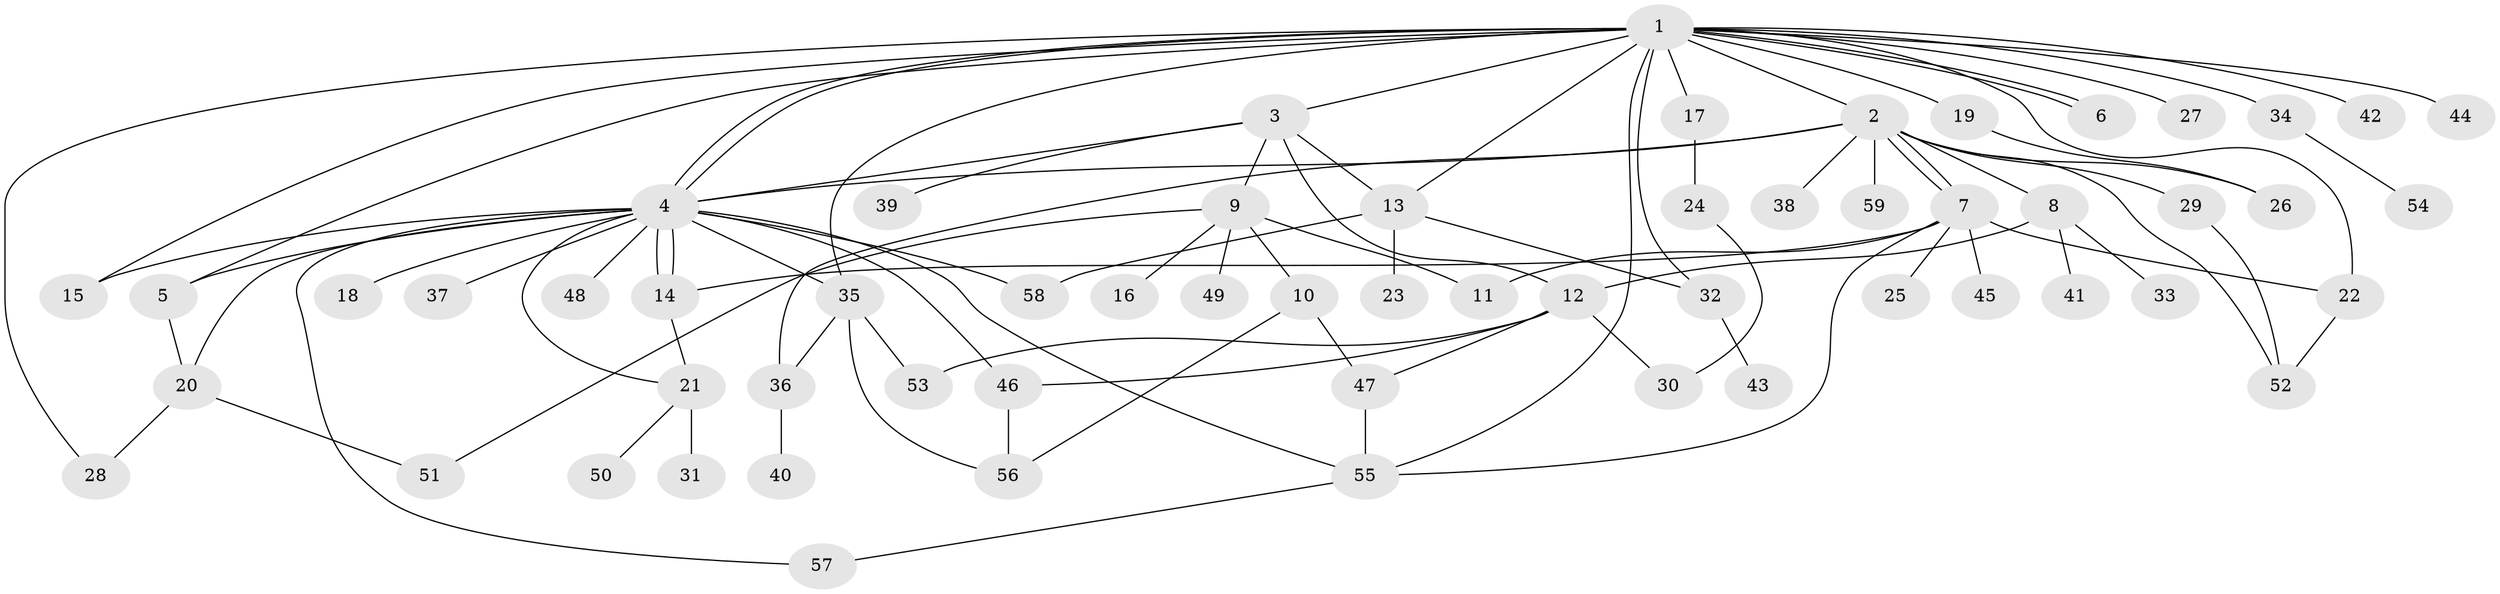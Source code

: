 // Generated by graph-tools (version 1.1) at 2025/49/03/09/25 03:49:54]
// undirected, 59 vertices, 92 edges
graph export_dot {
graph [start="1"]
  node [color=gray90,style=filled];
  1;
  2;
  3;
  4;
  5;
  6;
  7;
  8;
  9;
  10;
  11;
  12;
  13;
  14;
  15;
  16;
  17;
  18;
  19;
  20;
  21;
  22;
  23;
  24;
  25;
  26;
  27;
  28;
  29;
  30;
  31;
  32;
  33;
  34;
  35;
  36;
  37;
  38;
  39;
  40;
  41;
  42;
  43;
  44;
  45;
  46;
  47;
  48;
  49;
  50;
  51;
  52;
  53;
  54;
  55;
  56;
  57;
  58;
  59;
  1 -- 2;
  1 -- 3;
  1 -- 4;
  1 -- 4;
  1 -- 5;
  1 -- 6;
  1 -- 6;
  1 -- 13;
  1 -- 15;
  1 -- 17;
  1 -- 19;
  1 -- 22;
  1 -- 27;
  1 -- 28;
  1 -- 32;
  1 -- 34;
  1 -- 35;
  1 -- 42;
  1 -- 44;
  1 -- 55;
  2 -- 4;
  2 -- 7;
  2 -- 7;
  2 -- 8;
  2 -- 26;
  2 -- 29;
  2 -- 36;
  2 -- 38;
  2 -- 52;
  2 -- 59;
  3 -- 4;
  3 -- 9;
  3 -- 12;
  3 -- 13;
  3 -- 39;
  4 -- 5;
  4 -- 14;
  4 -- 14;
  4 -- 15;
  4 -- 18;
  4 -- 20;
  4 -- 21;
  4 -- 35;
  4 -- 37;
  4 -- 46;
  4 -- 48;
  4 -- 55;
  4 -- 57;
  4 -- 58;
  5 -- 20;
  7 -- 11;
  7 -- 14;
  7 -- 22;
  7 -- 25;
  7 -- 45;
  7 -- 55;
  8 -- 12;
  8 -- 33;
  8 -- 41;
  9 -- 10;
  9 -- 11;
  9 -- 16;
  9 -- 49;
  9 -- 51;
  10 -- 47;
  10 -- 56;
  12 -- 30;
  12 -- 46;
  12 -- 47;
  12 -- 53;
  13 -- 23;
  13 -- 32;
  13 -- 58;
  14 -- 21;
  17 -- 24;
  19 -- 26;
  20 -- 28;
  20 -- 51;
  21 -- 31;
  21 -- 50;
  22 -- 52;
  24 -- 30;
  29 -- 52;
  32 -- 43;
  34 -- 54;
  35 -- 36;
  35 -- 53;
  35 -- 56;
  36 -- 40;
  46 -- 56;
  47 -- 55;
  55 -- 57;
}
